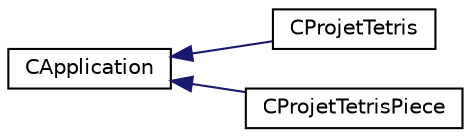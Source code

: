 digraph "Graphe hiérarchique des classes"
{
  edge [fontname="Helvetica",fontsize="10",labelfontname="Helvetica",labelfontsize="10"];
  node [fontname="Helvetica",fontsize="10",shape=record];
  rankdir="LR";
  Node1 [label="CApplication",height=0.2,width=0.4,color="black", fillcolor="white", style="filled",URL="$class_c_application.html"];
  Node1 -> Node2 [dir="back",color="midnightblue",fontsize="10",style="solid",fontname="Helvetica"];
  Node2 [label="CProjetTetris",height=0.2,width=0.4,color="black", fillcolor="white", style="filled",URL="$class_c_projet_tetris.html"];
  Node1 -> Node3 [dir="back",color="midnightblue",fontsize="10",style="solid",fontname="Helvetica"];
  Node3 [label="CProjetTetrisPiece",height=0.2,width=0.4,color="black", fillcolor="white", style="filled",URL="$class_c_projet_tetris_piece.html"];
}

